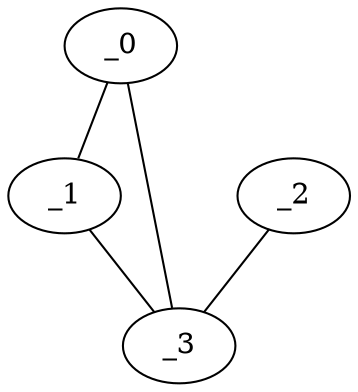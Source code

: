graph TP1_0101 {
	_0	 [x="0.557434",
		y="2.52511"];
	_1	 [x="2.30272",
		y="2.84908"];
	_0 -- _1;
	_3	 [x="1.72926",
		y="2.89416"];
	_0 -- _3;
	_1 -- _3;
	_2	 [x="1.99606",
		y="0.787473"];
	_2 -- _3;
}
